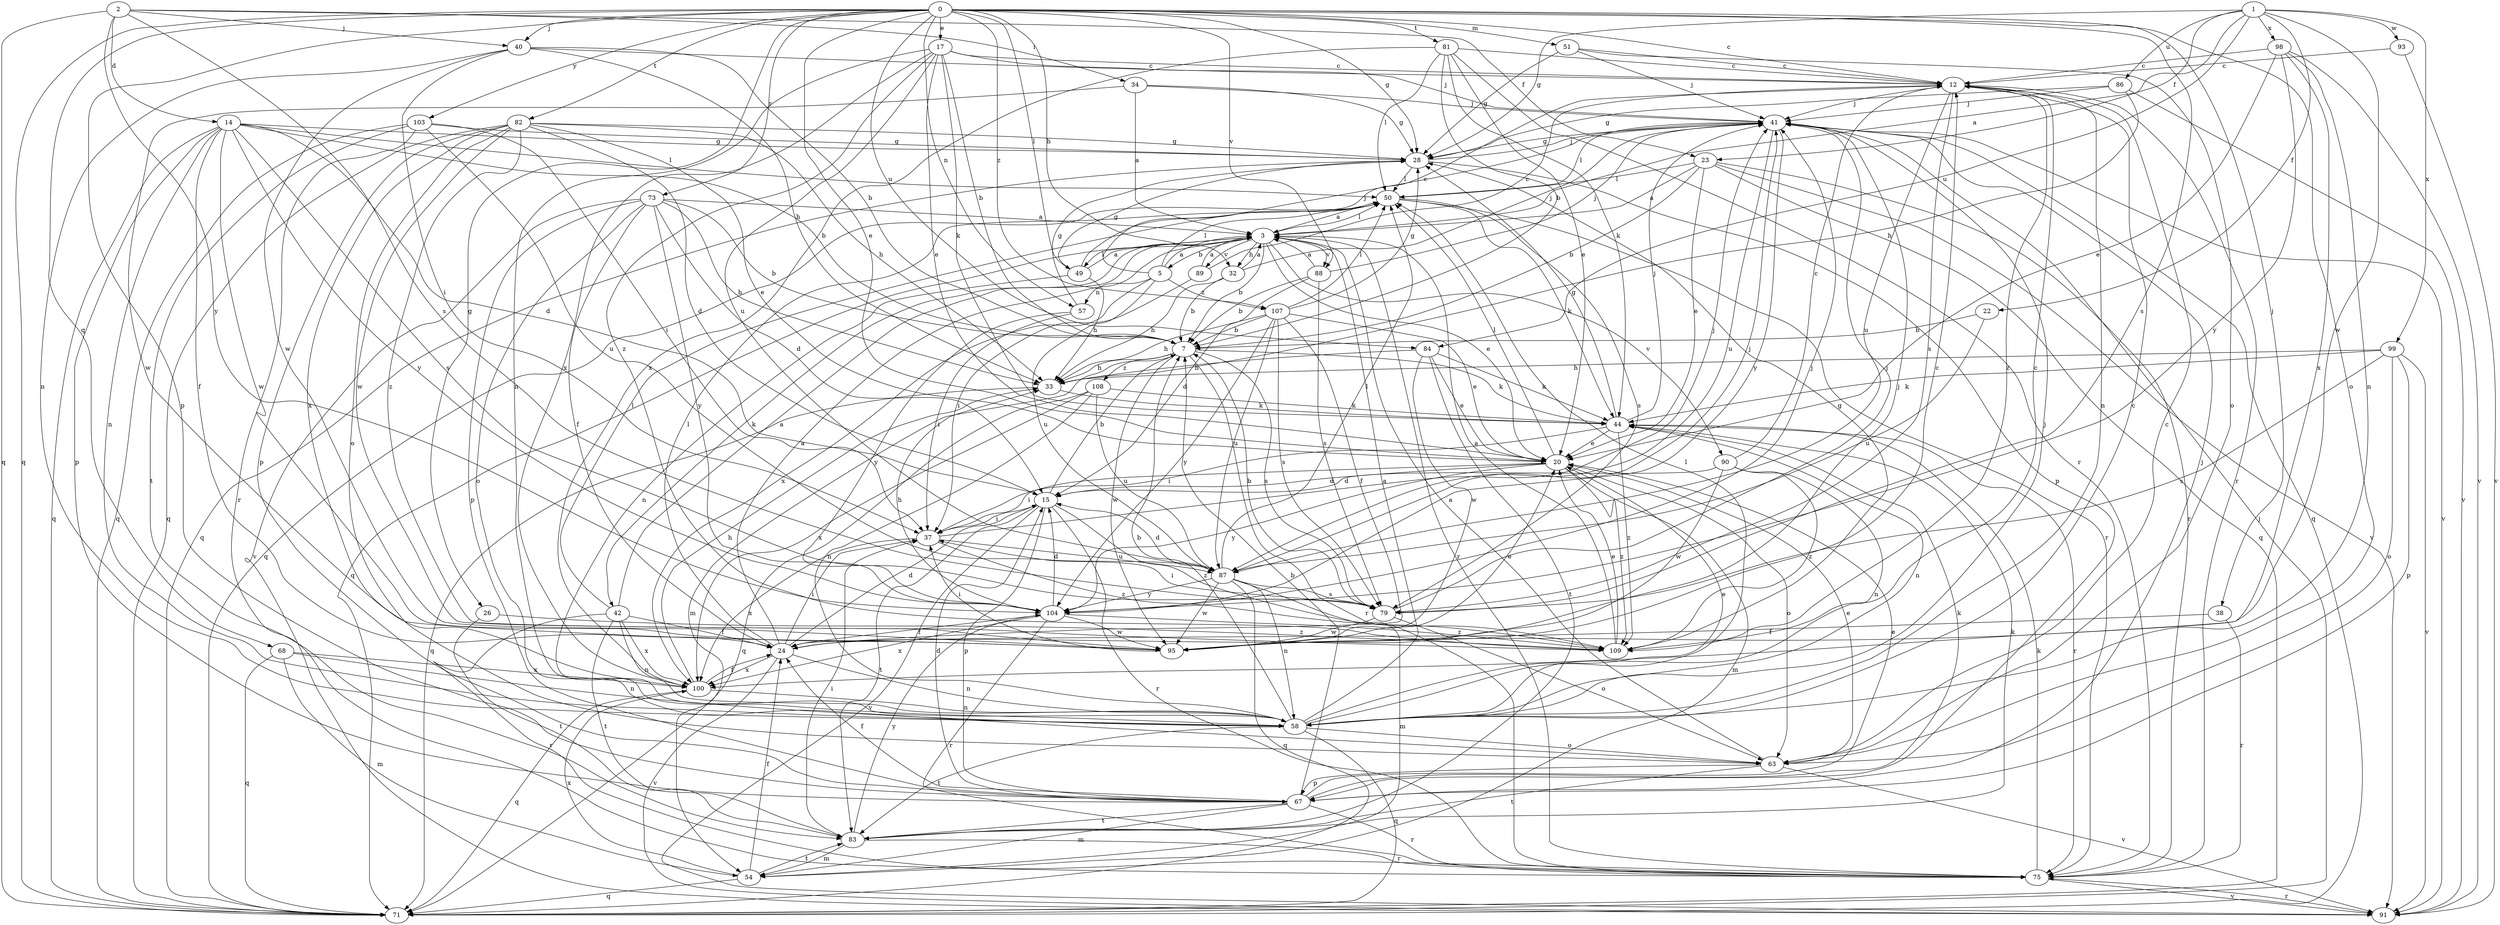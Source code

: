 strict digraph  {
0;
1;
2;
3;
5;
7;
12;
14;
15;
17;
20;
22;
23;
24;
26;
28;
32;
33;
34;
37;
38;
40;
41;
42;
44;
49;
50;
51;
54;
57;
58;
63;
67;
68;
71;
73;
75;
79;
81;
82;
83;
84;
86;
87;
88;
89;
90;
91;
93;
95;
98;
99;
100;
103;
104;
107;
108;
109;
0 -> 12  [label=c];
0 -> 17  [label=e];
0 -> 20  [label=e];
0 -> 26  [label=g];
0 -> 28  [label=g];
0 -> 32  [label=h];
0 -> 38  [label=j];
0 -> 40  [label=j];
0 -> 49  [label=l];
0 -> 51  [label=m];
0 -> 57  [label=n];
0 -> 63  [label=o];
0 -> 67  [label=p];
0 -> 68  [label=q];
0 -> 71  [label=q];
0 -> 73  [label=r];
0 -> 79  [label=s];
0 -> 81  [label=t];
0 -> 82  [label=t];
0 -> 84  [label=u];
0 -> 88  [label=v];
0 -> 103  [label=y];
0 -> 107  [label=z];
1 -> 3  [label=a];
1 -> 22  [label=f];
1 -> 23  [label=f];
1 -> 28  [label=g];
1 -> 84  [label=u];
1 -> 86  [label=u];
1 -> 93  [label=w];
1 -> 95  [label=w];
1 -> 98  [label=x];
1 -> 99  [label=x];
2 -> 14  [label=d];
2 -> 23  [label=f];
2 -> 34  [label=i];
2 -> 40  [label=j];
2 -> 71  [label=q];
2 -> 79  [label=s];
2 -> 104  [label=y];
3 -> 5  [label=b];
3 -> 7  [label=b];
3 -> 20  [label=e];
3 -> 32  [label=h];
3 -> 42  [label=k];
3 -> 49  [label=l];
3 -> 50  [label=l];
3 -> 71  [label=q];
3 -> 75  [label=r];
3 -> 88  [label=v];
3 -> 89  [label=v];
3 -> 90  [label=v];
5 -> 3  [label=a];
5 -> 41  [label=j];
5 -> 50  [label=l];
5 -> 57  [label=n];
5 -> 87  [label=u];
5 -> 100  [label=x];
5 -> 107  [label=z];
7 -> 33  [label=h];
7 -> 44  [label=k];
7 -> 54  [label=m];
7 -> 75  [label=r];
7 -> 79  [label=s];
7 -> 95  [label=w];
7 -> 108  [label=z];
12 -> 41  [label=j];
12 -> 58  [label=n];
12 -> 75  [label=r];
12 -> 79  [label=s];
12 -> 87  [label=u];
12 -> 109  [label=z];
14 -> 7  [label=b];
14 -> 15  [label=d];
14 -> 24  [label=f];
14 -> 28  [label=g];
14 -> 50  [label=l];
14 -> 58  [label=n];
14 -> 67  [label=p];
14 -> 71  [label=q];
14 -> 79  [label=s];
14 -> 95  [label=w];
14 -> 104  [label=y];
15 -> 7  [label=b];
15 -> 37  [label=i];
15 -> 67  [label=p];
15 -> 75  [label=r];
15 -> 83  [label=t];
15 -> 91  [label=v];
15 -> 109  [label=z];
17 -> 7  [label=b];
17 -> 12  [label=c];
17 -> 20  [label=e];
17 -> 41  [label=j];
17 -> 44  [label=k];
17 -> 58  [label=n];
17 -> 87  [label=u];
17 -> 100  [label=x];
17 -> 109  [label=z];
20 -> 15  [label=d];
20 -> 37  [label=i];
20 -> 50  [label=l];
20 -> 54  [label=m];
20 -> 63  [label=o];
20 -> 104  [label=y];
20 -> 109  [label=z];
22 -> 7  [label=b];
22 -> 87  [label=u];
23 -> 3  [label=a];
23 -> 7  [label=b];
23 -> 20  [label=e];
23 -> 50  [label=l];
23 -> 71  [label=q];
23 -> 75  [label=r];
23 -> 91  [label=v];
24 -> 3  [label=a];
24 -> 15  [label=d];
24 -> 37  [label=i];
24 -> 41  [label=j];
24 -> 50  [label=l];
24 -> 58  [label=n];
24 -> 91  [label=v];
24 -> 100  [label=x];
26 -> 83  [label=t];
26 -> 109  [label=z];
28 -> 41  [label=j];
28 -> 50  [label=l];
28 -> 67  [label=p];
28 -> 71  [label=q];
32 -> 3  [label=a];
32 -> 7  [label=b];
32 -> 33  [label=h];
32 -> 41  [label=j];
33 -> 44  [label=k];
33 -> 71  [label=q];
34 -> 3  [label=a];
34 -> 28  [label=g];
34 -> 41  [label=j];
34 -> 95  [label=w];
37 -> 41  [label=j];
37 -> 87  [label=u];
37 -> 100  [label=x];
37 -> 109  [label=z];
38 -> 24  [label=f];
38 -> 75  [label=r];
40 -> 7  [label=b];
40 -> 12  [label=c];
40 -> 33  [label=h];
40 -> 37  [label=i];
40 -> 58  [label=n];
40 -> 95  [label=w];
41 -> 28  [label=g];
41 -> 50  [label=l];
41 -> 71  [label=q];
41 -> 87  [label=u];
41 -> 91  [label=v];
41 -> 104  [label=y];
42 -> 3  [label=a];
42 -> 24  [label=f];
42 -> 50  [label=l];
42 -> 58  [label=n];
42 -> 75  [label=r];
42 -> 83  [label=t];
42 -> 100  [label=x];
44 -> 20  [label=e];
44 -> 28  [label=g];
44 -> 37  [label=i];
44 -> 41  [label=j];
44 -> 58  [label=n];
44 -> 75  [label=r];
44 -> 109  [label=z];
49 -> 3  [label=a];
49 -> 12  [label=c];
49 -> 28  [label=g];
49 -> 33  [label=h];
49 -> 58  [label=n];
50 -> 3  [label=a];
50 -> 44  [label=k];
50 -> 71  [label=q];
50 -> 75  [label=r];
50 -> 79  [label=s];
51 -> 12  [label=c];
51 -> 28  [label=g];
51 -> 41  [label=j];
51 -> 63  [label=o];
54 -> 24  [label=f];
54 -> 71  [label=q];
54 -> 83  [label=t];
54 -> 100  [label=x];
57 -> 28  [label=g];
57 -> 37  [label=i];
57 -> 104  [label=y];
58 -> 3  [label=a];
58 -> 7  [label=b];
58 -> 12  [label=c];
58 -> 20  [label=e];
58 -> 41  [label=j];
58 -> 50  [label=l];
58 -> 63  [label=o];
58 -> 71  [label=q];
58 -> 83  [label=t];
63 -> 3  [label=a];
63 -> 12  [label=c];
63 -> 20  [label=e];
63 -> 67  [label=p];
63 -> 83  [label=t];
63 -> 91  [label=v];
67 -> 7  [label=b];
67 -> 15  [label=d];
67 -> 20  [label=e];
67 -> 24  [label=f];
67 -> 41  [label=j];
67 -> 44  [label=k];
67 -> 54  [label=m];
67 -> 75  [label=r];
67 -> 83  [label=t];
68 -> 54  [label=m];
68 -> 58  [label=n];
68 -> 71  [label=q];
68 -> 100  [label=x];
71 -> 41  [label=j];
73 -> 3  [label=a];
73 -> 7  [label=b];
73 -> 15  [label=d];
73 -> 24  [label=f];
73 -> 33  [label=h];
73 -> 63  [label=o];
73 -> 67  [label=p];
73 -> 91  [label=v];
73 -> 104  [label=y];
75 -> 44  [label=k];
75 -> 91  [label=v];
79 -> 7  [label=b];
79 -> 37  [label=i];
79 -> 41  [label=j];
79 -> 63  [label=o];
79 -> 95  [label=w];
81 -> 7  [label=b];
81 -> 12  [label=c];
81 -> 20  [label=e];
81 -> 44  [label=k];
81 -> 50  [label=l];
81 -> 75  [label=r];
81 -> 100  [label=x];
82 -> 15  [label=d];
82 -> 20  [label=e];
82 -> 28  [label=g];
82 -> 33  [label=h];
82 -> 63  [label=o];
82 -> 67  [label=p];
82 -> 71  [label=q];
82 -> 95  [label=w];
82 -> 100  [label=x];
82 -> 109  [label=z];
83 -> 37  [label=i];
83 -> 44  [label=k];
83 -> 54  [label=m];
83 -> 75  [label=r];
83 -> 104  [label=y];
84 -> 20  [label=e];
84 -> 33  [label=h];
84 -> 44  [label=k];
84 -> 83  [label=t];
84 -> 95  [label=w];
86 -> 28  [label=g];
86 -> 33  [label=h];
86 -> 41  [label=j];
86 -> 91  [label=v];
87 -> 15  [label=d];
87 -> 41  [label=j];
87 -> 50  [label=l];
87 -> 54  [label=m];
87 -> 58  [label=n];
87 -> 71  [label=q];
87 -> 79  [label=s];
87 -> 95  [label=w];
87 -> 104  [label=y];
88 -> 3  [label=a];
88 -> 7  [label=b];
88 -> 15  [label=d];
88 -> 41  [label=j];
88 -> 79  [label=s];
89 -> 3  [label=a];
89 -> 12  [label=c];
89 -> 37  [label=i];
90 -> 12  [label=c];
90 -> 15  [label=d];
90 -> 58  [label=n];
90 -> 95  [label=w];
90 -> 109  [label=z];
91 -> 75  [label=r];
93 -> 12  [label=c];
93 -> 91  [label=v];
95 -> 12  [label=c];
95 -> 20  [label=e];
95 -> 37  [label=i];
98 -> 12  [label=c];
98 -> 20  [label=e];
98 -> 58  [label=n];
98 -> 91  [label=v];
98 -> 100  [label=x];
98 -> 104  [label=y];
99 -> 33  [label=h];
99 -> 44  [label=k];
99 -> 63  [label=o];
99 -> 67  [label=p];
99 -> 79  [label=s];
99 -> 91  [label=v];
100 -> 24  [label=f];
100 -> 33  [label=h];
100 -> 58  [label=n];
100 -> 71  [label=q];
103 -> 28  [label=g];
103 -> 37  [label=i];
103 -> 71  [label=q];
103 -> 75  [label=r];
103 -> 83  [label=t];
103 -> 87  [label=u];
104 -> 15  [label=d];
104 -> 24  [label=f];
104 -> 33  [label=h];
104 -> 41  [label=j];
104 -> 75  [label=r];
104 -> 95  [label=w];
104 -> 100  [label=x];
104 -> 109  [label=z];
107 -> 7  [label=b];
107 -> 20  [label=e];
107 -> 24  [label=f];
107 -> 28  [label=g];
107 -> 33  [label=h];
107 -> 50  [label=l];
107 -> 79  [label=s];
107 -> 87  [label=u];
107 -> 104  [label=y];
108 -> 44  [label=k];
108 -> 58  [label=n];
108 -> 71  [label=q];
108 -> 87  [label=u];
108 -> 100  [label=x];
109 -> 3  [label=a];
109 -> 12  [label=c];
109 -> 20  [label=e];
109 -> 28  [label=g];
}
